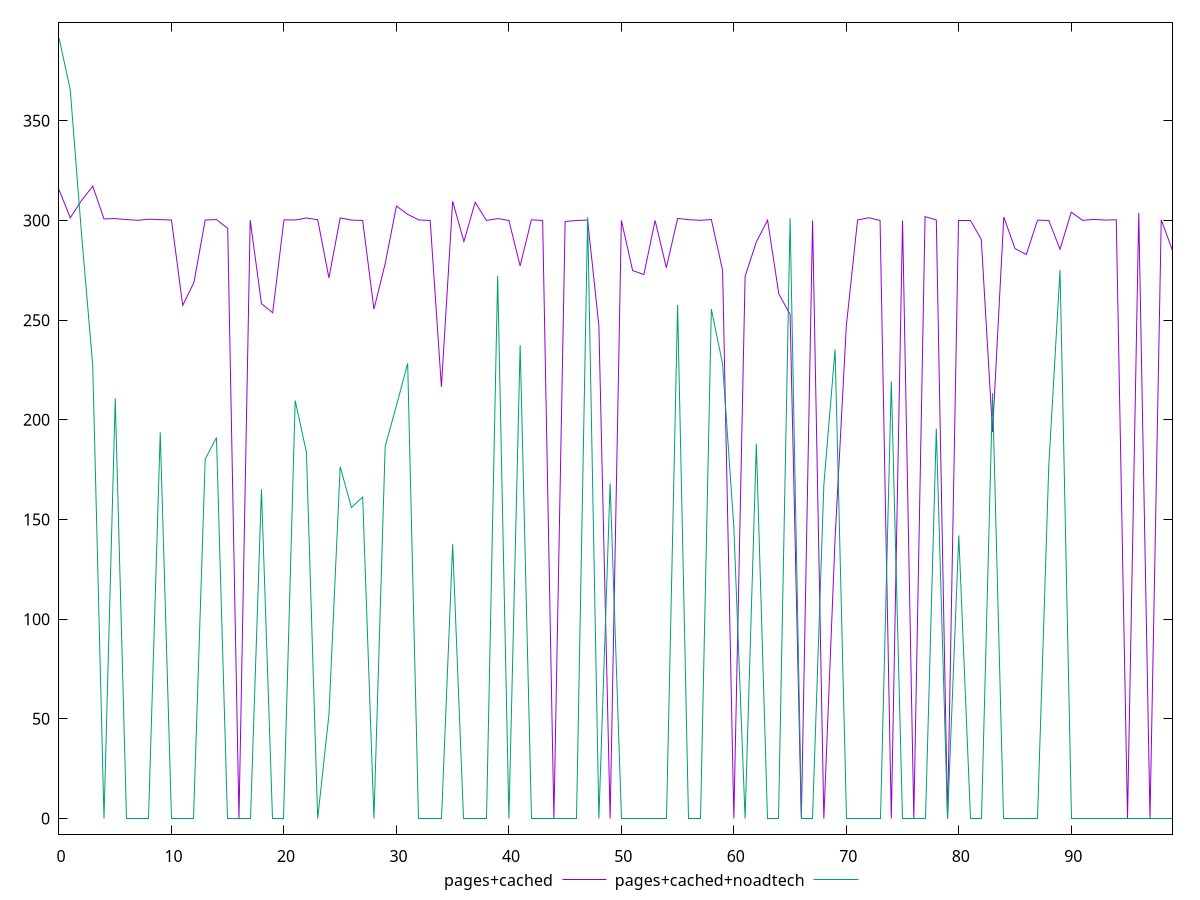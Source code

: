 reset

$pagesCached <<EOF
0 315.502
1 301.344
2 309.978
3 317.198
4 300.768
5 300.924
6 300.438
7 300.082
8 300.634
9 300.408
10 300.226
11 257.38700008392334
12 268.97300004959106
13 300.228
14 300.436
15 296.0369997024536
16 0
17 300.178
18 258.2570004463196
19 253.70800018310547
20 300.3
21 300.21
22 301.242
23 300.35
24 271.1929998397827
25 301.288
26 300.158
27 300
28 255.46900033950806
29 278.31600046157837
30 307.204
31 303.054
32 300.236
33 300
34 216.53900003433228
35 309.6259994506836
36 289.4229998588562
37 309.114
38 300
39 300.942
40 300
41 277.2109999656677
42 300.308
43 300.002
44 0
45 299.4489994049072
46 300
47 300.156
48 247.2669997215271
49 0
50 300.042
51 274.85900020599365
52 272.85400009155273
53 300
54 276.2760000228882
55 301.032
56 300.372
57 300.064
58 300.444
59 274.97499990463257
60 0
61 271.97700023651123
62 289.2000002861023
63 300.142
64 263.1010003089905
65 252.9390001296997
66 0
67 300
68 0
69 140.38399982452393
70 247.05599975585938
71 300.236
72 301.366
73 300
74 0
75 300
76 0
77 301.928
78 300.262
79 0
80 300
81 300
82 290.4769997596741
83 193.89700031280518
84 301.746
85 285.8889994621277
86 282.8980002403259
87 300.134
88 300
89 285.5389995574951
90 304.164
91 300.052
92 300.518
93 300.188
94 300.35
95 0
96 303.728
97 0
98 300.348
99 284.89400005340576
EOF

$pagesCachedNoadtech <<EOF
0 391.564
1 365.578
2 293.37000036239624
3 227.27400016784668
4 0
5 210.7209997177124
6 0
7 0
8 0
9 193.71399974822998
10 0
11 0
12 0
13 180.28900003433228
14 191.09200048446655
15 0
16 0
17 0
18 165.1859998703003
19 0
20 0
21 209.67300033569336
22 183.6050000190735
23 0
24 52.07099962234497
25 176.46799993515015
26 156.003999710083
27 161.27899980545044
28 0
29 186.66600036621094
30 207.1100001335144
31 228.31800031661987
32 0
33 0
34 0
35 137.56399965286255
36 0
37 0
38 0
39 272.10200023651123
40 0
41 237.4630002975464
42 0
43 0
44 0
45 0
46 0
47 301.576
48 0
49 168.106999874115
50 0
51 0
52 0
53 0
54 0
55 257.62099981307983
56 0
57 0
58 255.53899955749512
59 227.92300033569336
60 146.16099977493286
61 0
62 188
63 0
64 0
65 301.082
66 0
67 0
68 167.22699975967407
69 235.2970004081726
70 0
71 0
72 0
73 0
74 219.2039999961853
75 0
76 0
77 0
78 195.5829997062683
79 0
80 142.02399969100952
81 0
82 0
83 213.39000034332275
84 0
85 0
86 0
87 0
88 176.86100006103516
89 275.21799993515015
90 0
91 0
92 0
93 0
94 0
95 0
96 0
97 0
98 0
99 0
EOF

set key outside below
set xrange [0:99]
set yrange [-7.8312800000000005:399.39528]
set trange [-7.8312800000000005:399.39528]
set terminal svg size 640, 520 enhanced background rgb 'white'
set output "report_00017_2021-02-10T15-08-03.406Z/uses-rel-preconnect/comparison/line/1_vs_2.svg"

plot $pagesCached title "pages+cached" with line, \
     $pagesCachedNoadtech title "pages+cached+noadtech" with line

reset

